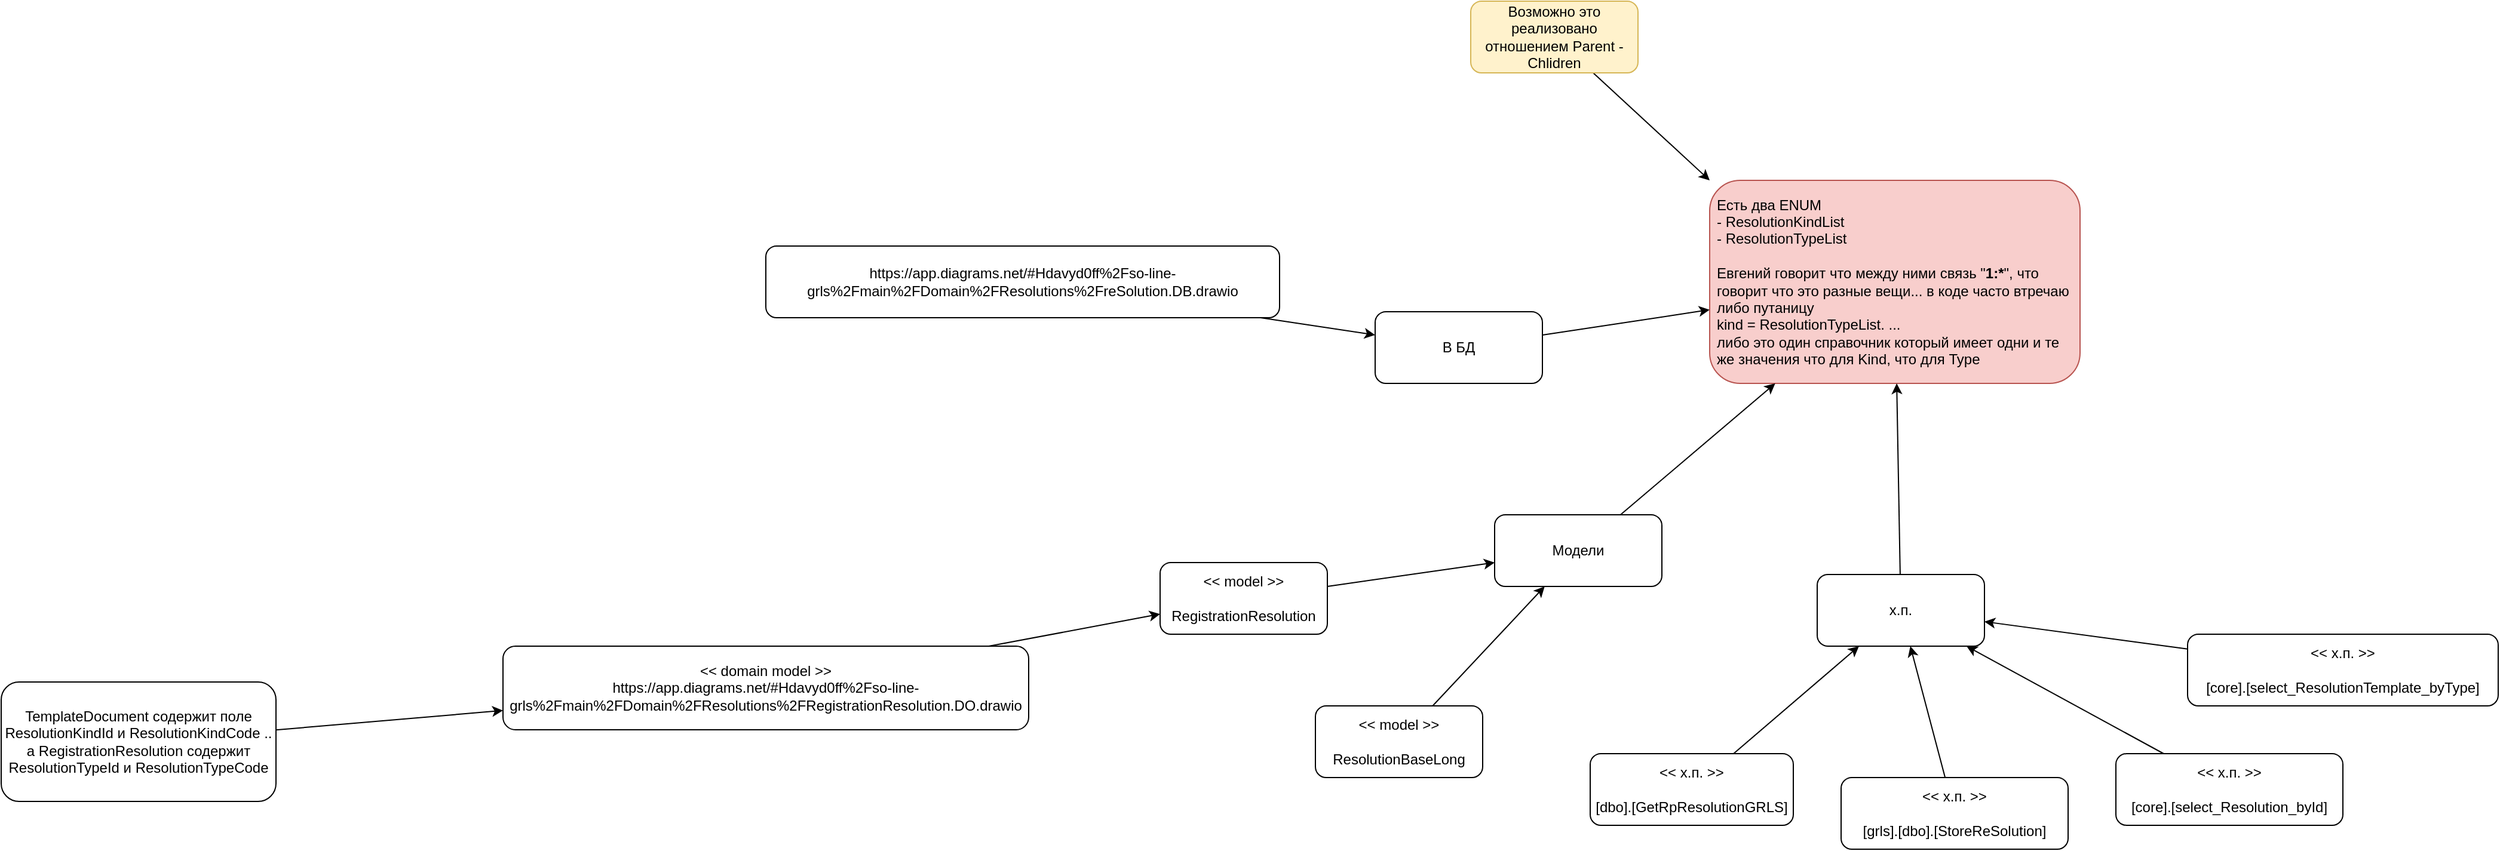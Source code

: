 <mxfile version="20.6.0" type="github">
  <diagram id="Nkeg9CZlpKfOZv1np2-i" name="Страница 1">
    <mxGraphModel dx="2510" dy="1131" grid="1" gridSize="10" guides="1" tooltips="1" connect="1" arrows="1" fold="1" page="1" pageScale="1" pageWidth="827" pageHeight="1169" math="0" shadow="0">
      <root>
        <mxCell id="0" />
        <mxCell id="1" parent="0" />
        <mxCell id="IMVqpX4EKPAHTBsNYRfy-1" value="Есть два ENUM&amp;nbsp;&lt;br&gt;-&amp;nbsp;ResolutionKindList&lt;br&gt;-&amp;nbsp;ResolutionTypeList&lt;br&gt;&lt;br&gt;Евгений говорит что между ними связь &quot;&lt;b&gt;1:*&lt;/b&gt;&quot;, что говорит что это разные вещи... в коде часто втречаю либо путаницу&amp;nbsp;&lt;br&gt;kind = ResolutionTypeList. ...&lt;br&gt;либо это один справочник который имеет одни и те же значения что для Kind, что для Type" style="rounded=1;whiteSpace=wrap;html=1;align=left;spacingLeft=4;fillColor=#f8cecc;strokeColor=#b85450;" vertex="1" parent="1">
          <mxGeometry x="350" y="380" width="310" height="170" as="geometry" />
        </mxCell>
        <mxCell id="IMVqpX4EKPAHTBsNYRfy-4" style="rounded=0;orthogonalLoop=1;jettySize=auto;html=1;entryX=0;entryY=0;entryDx=0;entryDy=0;" edge="1" parent="1" source="IMVqpX4EKPAHTBsNYRfy-3" target="IMVqpX4EKPAHTBsNYRfy-1">
          <mxGeometry relative="1" as="geometry" />
        </mxCell>
        <mxCell id="IMVqpX4EKPAHTBsNYRfy-3" value="Возможно это реализовано отношением Parent - Chlidren" style="rounded=1;whiteSpace=wrap;html=1;fillColor=#fff2cc;strokeColor=#d6b656;" vertex="1" parent="1">
          <mxGeometry x="150" y="230" width="140" height="60" as="geometry" />
        </mxCell>
        <mxCell id="IMVqpX4EKPAHTBsNYRfy-6" style="edgeStyle=none;rounded=0;orthogonalLoop=1;jettySize=auto;html=1;" edge="1" parent="1" source="IMVqpX4EKPAHTBsNYRfy-5" target="IMVqpX4EKPAHTBsNYRfy-1">
          <mxGeometry relative="1" as="geometry" />
        </mxCell>
        <mxCell id="IMVqpX4EKPAHTBsNYRfy-5" value="В БД" style="rounded=1;whiteSpace=wrap;html=1;" vertex="1" parent="1">
          <mxGeometry x="70" y="490" width="140" height="60" as="geometry" />
        </mxCell>
        <mxCell id="IMVqpX4EKPAHTBsNYRfy-8" style="edgeStyle=none;rounded=0;orthogonalLoop=1;jettySize=auto;html=1;" edge="1" parent="1" source="IMVqpX4EKPAHTBsNYRfy-7" target="IMVqpX4EKPAHTBsNYRfy-5">
          <mxGeometry relative="1" as="geometry" />
        </mxCell>
        <mxCell id="IMVqpX4EKPAHTBsNYRfy-7" value="https://app.diagrams.net/#Hdavyd0ff%2Fso-line-grls%2Fmain%2FDomain%2FResolutions%2FreSolution.DB.drawio" style="rounded=1;whiteSpace=wrap;html=1;" vertex="1" parent="1">
          <mxGeometry x="-440" y="435" width="430" height="60" as="geometry" />
        </mxCell>
        <mxCell id="IMVqpX4EKPAHTBsNYRfy-14" style="edgeStyle=none;rounded=0;orthogonalLoop=1;jettySize=auto;html=1;" edge="1" parent="1" source="IMVqpX4EKPAHTBsNYRfy-9" target="IMVqpX4EKPAHTBsNYRfy-1">
          <mxGeometry relative="1" as="geometry" />
        </mxCell>
        <mxCell id="IMVqpX4EKPAHTBsNYRfy-9" value="Модели" style="rounded=1;whiteSpace=wrap;html=1;" vertex="1" parent="1">
          <mxGeometry x="170" y="660" width="140" height="60" as="geometry" />
        </mxCell>
        <mxCell id="IMVqpX4EKPAHTBsNYRfy-11" style="edgeStyle=none;rounded=0;orthogonalLoop=1;jettySize=auto;html=1;" edge="1" parent="1" source="IMVqpX4EKPAHTBsNYRfy-10" target="IMVqpX4EKPAHTBsNYRfy-9">
          <mxGeometry relative="1" as="geometry" />
        </mxCell>
        <mxCell id="IMVqpX4EKPAHTBsNYRfy-10" value="&amp;lt;&amp;lt; model &amp;gt;&amp;gt;&lt;br&gt;&lt;br&gt;RegistrationResolution" style="rounded=1;whiteSpace=wrap;html=1;" vertex="1" parent="1">
          <mxGeometry x="-110" y="700" width="140" height="60" as="geometry" />
        </mxCell>
        <mxCell id="IMVqpX4EKPAHTBsNYRfy-13" style="edgeStyle=none;rounded=0;orthogonalLoop=1;jettySize=auto;html=1;" edge="1" parent="1" source="IMVqpX4EKPAHTBsNYRfy-12" target="IMVqpX4EKPAHTBsNYRfy-9">
          <mxGeometry relative="1" as="geometry" />
        </mxCell>
        <mxCell id="IMVqpX4EKPAHTBsNYRfy-12" value="&amp;lt;&amp;lt; model &amp;gt;&amp;gt;&lt;br&gt;&lt;br&gt;ResolutionBaseLong" style="rounded=1;whiteSpace=wrap;html=1;" vertex="1" parent="1">
          <mxGeometry x="20" y="820" width="140" height="60" as="geometry" />
        </mxCell>
        <mxCell id="IMVqpX4EKPAHTBsNYRfy-16" style="edgeStyle=none;rounded=0;orthogonalLoop=1;jettySize=auto;html=1;" edge="1" parent="1" source="IMVqpX4EKPAHTBsNYRfy-15" target="IMVqpX4EKPAHTBsNYRfy-1">
          <mxGeometry relative="1" as="geometry" />
        </mxCell>
        <mxCell id="IMVqpX4EKPAHTBsNYRfy-15" value="х.п." style="rounded=1;whiteSpace=wrap;html=1;" vertex="1" parent="1">
          <mxGeometry x="440" y="710" width="140" height="60" as="geometry" />
        </mxCell>
        <mxCell id="IMVqpX4EKPAHTBsNYRfy-18" style="edgeStyle=none;rounded=0;orthogonalLoop=1;jettySize=auto;html=1;" edge="1" parent="1" source="IMVqpX4EKPAHTBsNYRfy-17" target="IMVqpX4EKPAHTBsNYRfy-15">
          <mxGeometry relative="1" as="geometry" />
        </mxCell>
        <mxCell id="IMVqpX4EKPAHTBsNYRfy-17" value="&amp;lt;&amp;lt; х.п. &amp;gt;&amp;gt;&lt;br&gt;&lt;br&gt;[dbo].[GetRpResolutionGRLS]" style="rounded=1;whiteSpace=wrap;html=1;" vertex="1" parent="1">
          <mxGeometry x="250" y="860" width="170" height="60" as="geometry" />
        </mxCell>
        <mxCell id="IMVqpX4EKPAHTBsNYRfy-20" style="edgeStyle=none;rounded=0;orthogonalLoop=1;jettySize=auto;html=1;" edge="1" parent="1" source="IMVqpX4EKPAHTBsNYRfy-19" target="IMVqpX4EKPAHTBsNYRfy-15">
          <mxGeometry relative="1" as="geometry" />
        </mxCell>
        <mxCell id="IMVqpX4EKPAHTBsNYRfy-19" value="&amp;lt;&amp;lt; х.п. &amp;gt;&amp;gt;&lt;br&gt;&lt;br&gt;[grls].[dbo].[StoreReSolution]" style="rounded=1;whiteSpace=wrap;html=1;" vertex="1" parent="1">
          <mxGeometry x="460" y="880" width="190" height="60" as="geometry" />
        </mxCell>
        <mxCell id="IMVqpX4EKPAHTBsNYRfy-22" style="edgeStyle=none;rounded=0;orthogonalLoop=1;jettySize=auto;html=1;" edge="1" parent="1" source="IMVqpX4EKPAHTBsNYRfy-21" target="IMVqpX4EKPAHTBsNYRfy-15">
          <mxGeometry relative="1" as="geometry" />
        </mxCell>
        <mxCell id="IMVqpX4EKPAHTBsNYRfy-21" value="&amp;lt;&amp;lt; х.п. &amp;gt;&amp;gt;&lt;br&gt;&lt;br&gt;[core].[select_Resolution_byId]" style="rounded=1;whiteSpace=wrap;html=1;" vertex="1" parent="1">
          <mxGeometry x="690" y="860" width="190" height="60" as="geometry" />
        </mxCell>
        <mxCell id="IMVqpX4EKPAHTBsNYRfy-24" style="edgeStyle=none;rounded=0;orthogonalLoop=1;jettySize=auto;html=1;" edge="1" parent="1" source="IMVqpX4EKPAHTBsNYRfy-23" target="IMVqpX4EKPAHTBsNYRfy-15">
          <mxGeometry relative="1" as="geometry" />
        </mxCell>
        <mxCell id="IMVqpX4EKPAHTBsNYRfy-23" value="&amp;lt;&amp;lt; х.п. &amp;gt;&amp;gt;&lt;br&gt;&lt;br&gt;[core].[select_ResolutionTemplate_byType]" style="rounded=1;whiteSpace=wrap;html=1;" vertex="1" parent="1">
          <mxGeometry x="750" y="760" width="260" height="60" as="geometry" />
        </mxCell>
        <mxCell id="IMVqpX4EKPAHTBsNYRfy-26" style="edgeStyle=none;rounded=0;orthogonalLoop=1;jettySize=auto;html=1;" edge="1" parent="1" source="IMVqpX4EKPAHTBsNYRfy-25" target="IMVqpX4EKPAHTBsNYRfy-10">
          <mxGeometry relative="1" as="geometry" />
        </mxCell>
        <mxCell id="IMVqpX4EKPAHTBsNYRfy-25" value="&amp;lt;&amp;lt; domain model &amp;gt;&amp;gt;&lt;br&gt;https://app.diagrams.net/#Hdavyd0ff%2Fso-line-grls%2Fmain%2FDomain%2FResolutions%2FRegistrationResolution.DO.drawio" style="rounded=1;whiteSpace=wrap;html=1;" vertex="1" parent="1">
          <mxGeometry x="-660" y="770" width="440" height="70" as="geometry" />
        </mxCell>
        <mxCell id="IMVqpX4EKPAHTBsNYRfy-28" style="edgeStyle=none;rounded=0;orthogonalLoop=1;jettySize=auto;html=1;" edge="1" parent="1" source="IMVqpX4EKPAHTBsNYRfy-27" target="IMVqpX4EKPAHTBsNYRfy-25">
          <mxGeometry relative="1" as="geometry" />
        </mxCell>
        <mxCell id="IMVqpX4EKPAHTBsNYRfy-27" value="TemplateDocument содержит поле ResolutionKindId и ResolutionKindCode ..&lt;br&gt;а RegistrationResolution содержит ResolutionTypeId и ResolutionTypeCode" style="rounded=1;whiteSpace=wrap;html=1;" vertex="1" parent="1">
          <mxGeometry x="-1080" y="800" width="230" height="100" as="geometry" />
        </mxCell>
      </root>
    </mxGraphModel>
  </diagram>
</mxfile>
